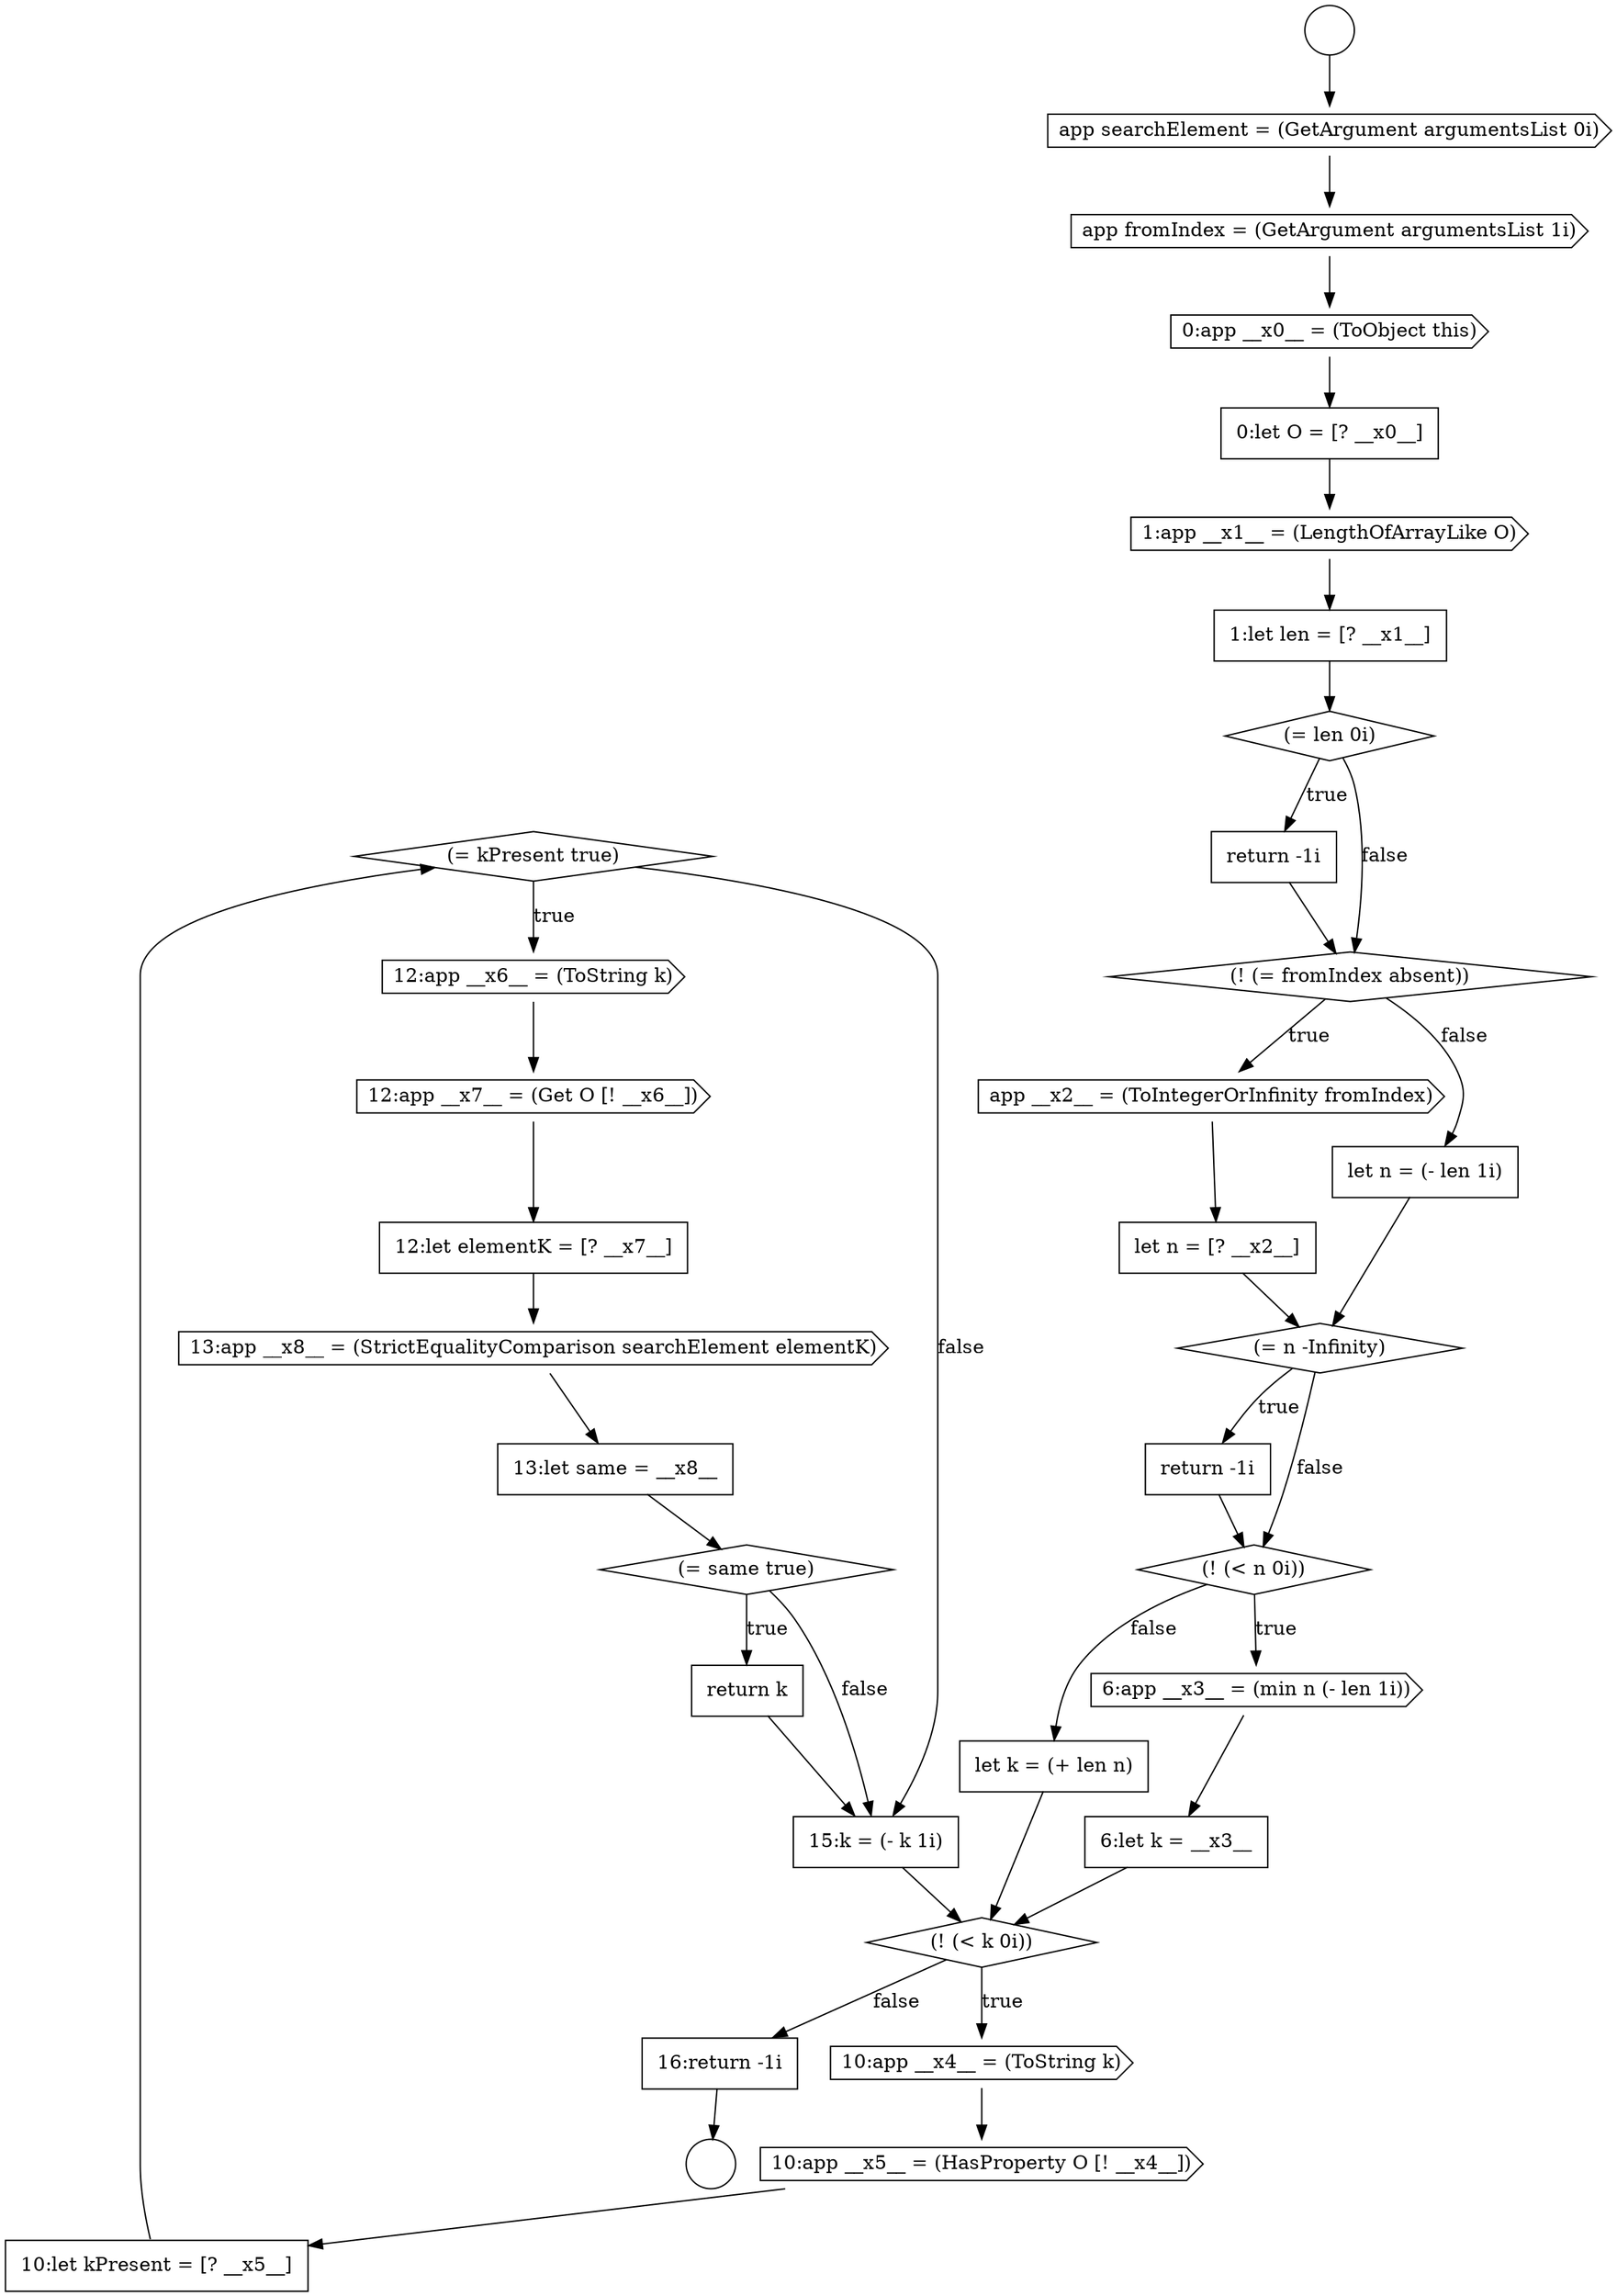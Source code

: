 digraph {
  node16216 [shape=diamond, label=<<font color="black">(= kPresent true)</font>> color="black" fillcolor="white" style=filled]
  node16196 [shape=cds, label=<<font color="black">0:app __x0__ = (ToObject this)</font>> color="black" fillcolor="white" style=filled]
  node16211 [shape=none, margin=0, label=<<font color="black">
    <table border="0" cellborder="1" cellspacing="0" cellpadding="10">
      <tr><td align="left">let k = (+ len n)</td></tr>
    </table>
  </font>> color="black" fillcolor="white" style=filled]
  node16208 [shape=diamond, label=<<font color="black">(! (&lt; n 0i))</font>> color="black" fillcolor="white" style=filled]
  node16223 [shape=none, margin=0, label=<<font color="black">
    <table border="0" cellborder="1" cellspacing="0" cellpadding="10">
      <tr><td align="left">return k</td></tr>
    </table>
  </font>> color="black" fillcolor="white" style=filled]
  node16204 [shape=none, margin=0, label=<<font color="black">
    <table border="0" cellborder="1" cellspacing="0" cellpadding="10">
      <tr><td align="left">let n = [? __x2__]</td></tr>
    </table>
  </font>> color="black" fillcolor="white" style=filled]
  node16219 [shape=none, margin=0, label=<<font color="black">
    <table border="0" cellborder="1" cellspacing="0" cellpadding="10">
      <tr><td align="left">12:let elementK = [? __x7__]</td></tr>
    </table>
  </font>> color="black" fillcolor="white" style=filled]
  node16200 [shape=diamond, label=<<font color="black">(= len 0i)</font>> color="black" fillcolor="white" style=filled]
  node16195 [shape=cds, label=<<font color="black">app fromIndex = (GetArgument argumentsList 1i)</font>> color="black" fillcolor="white" style=filled]
  node16201 [shape=none, margin=0, label=<<font color="black">
    <table border="0" cellborder="1" cellspacing="0" cellpadding="10">
      <tr><td align="left">return -1i</td></tr>
    </table>
  </font>> color="black" fillcolor="white" style=filled]
  node16220 [shape=cds, label=<<font color="black">13:app __x8__ = (StrictEqualityComparison searchElement elementK)</font>> color="black" fillcolor="white" style=filled]
  node16194 [shape=cds, label=<<font color="black">app searchElement = (GetArgument argumentsList 0i)</font>> color="black" fillcolor="white" style=filled]
  node16214 [shape=cds, label=<<font color="black">10:app __x5__ = (HasProperty O [! __x4__])</font>> color="black" fillcolor="white" style=filled]
  node16217 [shape=cds, label=<<font color="black">12:app __x6__ = (ToString k)</font>> color="black" fillcolor="white" style=filled]
  node16202 [shape=diamond, label=<<font color="black">(! (= fromIndex absent))</font>> color="black" fillcolor="white" style=filled]
  node16221 [shape=none, margin=0, label=<<font color="black">
    <table border="0" cellborder="1" cellspacing="0" cellpadding="10">
      <tr><td align="left">13:let same = __x8__</td></tr>
    </table>
  </font>> color="black" fillcolor="white" style=filled]
  node16206 [shape=diamond, label=<<font color="black">(= n -Infinity)</font>> color="black" fillcolor="white" style=filled]
  node16210 [shape=none, margin=0, label=<<font color="black">
    <table border="0" cellborder="1" cellspacing="0" cellpadding="10">
      <tr><td align="left">6:let k = __x3__</td></tr>
    </table>
  </font>> color="black" fillcolor="white" style=filled]
  node16205 [shape=none, margin=0, label=<<font color="black">
    <table border="0" cellborder="1" cellspacing="0" cellpadding="10">
      <tr><td align="left">let n = (- len 1i)</td></tr>
    </table>
  </font>> color="black" fillcolor="white" style=filled]
  node16215 [shape=none, margin=0, label=<<font color="black">
    <table border="0" cellborder="1" cellspacing="0" cellpadding="10">
      <tr><td align="left">10:let kPresent = [? __x5__]</td></tr>
    </table>
  </font>> color="black" fillcolor="white" style=filled]
  node16199 [shape=none, margin=0, label=<<font color="black">
    <table border="0" cellborder="1" cellspacing="0" cellpadding="10">
      <tr><td align="left">1:let len = [? __x1__]</td></tr>
    </table>
  </font>> color="black" fillcolor="white" style=filled]
  node16209 [shape=cds, label=<<font color="black">6:app __x3__ = (min n (- len 1i))</font>> color="black" fillcolor="white" style=filled]
  node16212 [shape=diamond, label=<<font color="black">(! (&lt; k 0i))</font>> color="black" fillcolor="white" style=filled]
  node16213 [shape=cds, label=<<font color="black">10:app __x4__ = (ToString k)</font>> color="black" fillcolor="white" style=filled]
  node16198 [shape=cds, label=<<font color="black">1:app __x1__ = (LengthOfArrayLike O)</font>> color="black" fillcolor="white" style=filled]
  node16193 [shape=circle label=" " color="black" fillcolor="white" style=filled]
  node16225 [shape=none, margin=0, label=<<font color="black">
    <table border="0" cellborder="1" cellspacing="0" cellpadding="10">
      <tr><td align="left">16:return -1i</td></tr>
    </table>
  </font>> color="black" fillcolor="white" style=filled]
  node16192 [shape=circle label=" " color="black" fillcolor="white" style=filled]
  node16207 [shape=none, margin=0, label=<<font color="black">
    <table border="0" cellborder="1" cellspacing="0" cellpadding="10">
      <tr><td align="left">return -1i</td></tr>
    </table>
  </font>> color="black" fillcolor="white" style=filled]
  node16218 [shape=cds, label=<<font color="black">12:app __x7__ = (Get O [! __x6__])</font>> color="black" fillcolor="white" style=filled]
  node16197 [shape=none, margin=0, label=<<font color="black">
    <table border="0" cellborder="1" cellspacing="0" cellpadding="10">
      <tr><td align="left">0:let O = [? __x0__]</td></tr>
    </table>
  </font>> color="black" fillcolor="white" style=filled]
  node16224 [shape=none, margin=0, label=<<font color="black">
    <table border="0" cellborder="1" cellspacing="0" cellpadding="10">
      <tr><td align="left">15:k = (- k 1i)</td></tr>
    </table>
  </font>> color="black" fillcolor="white" style=filled]
  node16222 [shape=diamond, label=<<font color="black">(= same true)</font>> color="black" fillcolor="white" style=filled]
  node16203 [shape=cds, label=<<font color="black">app __x2__ = (ToIntegerOrInfinity fromIndex)</font>> color="black" fillcolor="white" style=filled]
  node16210 -> node16212 [ color="black"]
  node16213 -> node16214 [ color="black"]
  node16215 -> node16216 [ color="black"]
  node16194 -> node16195 [ color="black"]
  node16200 -> node16201 [label=<<font color="black">true</font>> color="black"]
  node16200 -> node16202 [label=<<font color="black">false</font>> color="black"]
  node16222 -> node16223 [label=<<font color="black">true</font>> color="black"]
  node16222 -> node16224 [label=<<font color="black">false</font>> color="black"]
  node16220 -> node16221 [ color="black"]
  node16216 -> node16217 [label=<<font color="black">true</font>> color="black"]
  node16216 -> node16224 [label=<<font color="black">false</font>> color="black"]
  node16214 -> node16215 [ color="black"]
  node16212 -> node16213 [label=<<font color="black">true</font>> color="black"]
  node16212 -> node16225 [label=<<font color="black">false</font>> color="black"]
  node16223 -> node16224 [ color="black"]
  node16206 -> node16207 [label=<<font color="black">true</font>> color="black"]
  node16206 -> node16208 [label=<<font color="black">false</font>> color="black"]
  node16205 -> node16206 [ color="black"]
  node16207 -> node16208 [ color="black"]
  node16196 -> node16197 [ color="black"]
  node16199 -> node16200 [ color="black"]
  node16217 -> node16218 [ color="black"]
  node16211 -> node16212 [ color="black"]
  node16208 -> node16209 [label=<<font color="black">true</font>> color="black"]
  node16208 -> node16211 [label=<<font color="black">false</font>> color="black"]
  node16197 -> node16198 [ color="black"]
  node16198 -> node16199 [ color="black"]
  node16203 -> node16204 [ color="black"]
  node16218 -> node16219 [ color="black"]
  node16209 -> node16210 [ color="black"]
  node16204 -> node16206 [ color="black"]
  node16225 -> node16193 [ color="black"]
  node16221 -> node16222 [ color="black"]
  node16224 -> node16212 [ color="black"]
  node16195 -> node16196 [ color="black"]
  node16201 -> node16202 [ color="black"]
  node16219 -> node16220 [ color="black"]
  node16202 -> node16203 [label=<<font color="black">true</font>> color="black"]
  node16202 -> node16205 [label=<<font color="black">false</font>> color="black"]
  node16192 -> node16194 [ color="black"]
}
